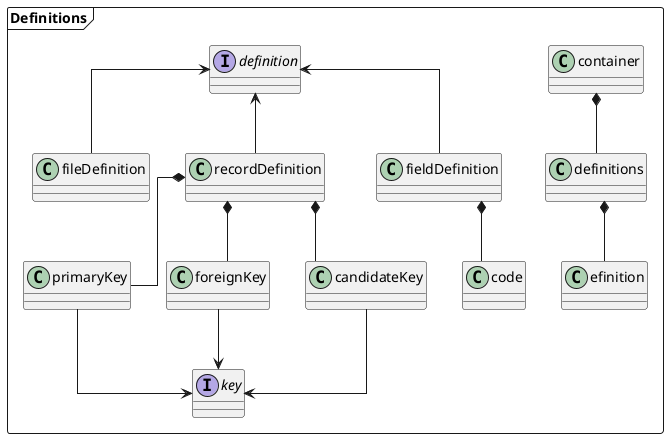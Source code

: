 @startuml
skinparam linetype polyline
skinparam linetype ortho

package "Definitions" <<Frame>> {
container *-- definitions

definitions *--definition

interface definition
interface key

definition <-- fileDefinition
definition <-- recordDefinition
definition <-- fieldDefinition

recordDefinition *-- primaryKey
recordDefinition *-- foreignKey
recordDefinition *-- candidateKey
primaryKey --> key
foreignKey --> key
candidateKey --> key

fieldDefinition *-- code
}

@enduml
